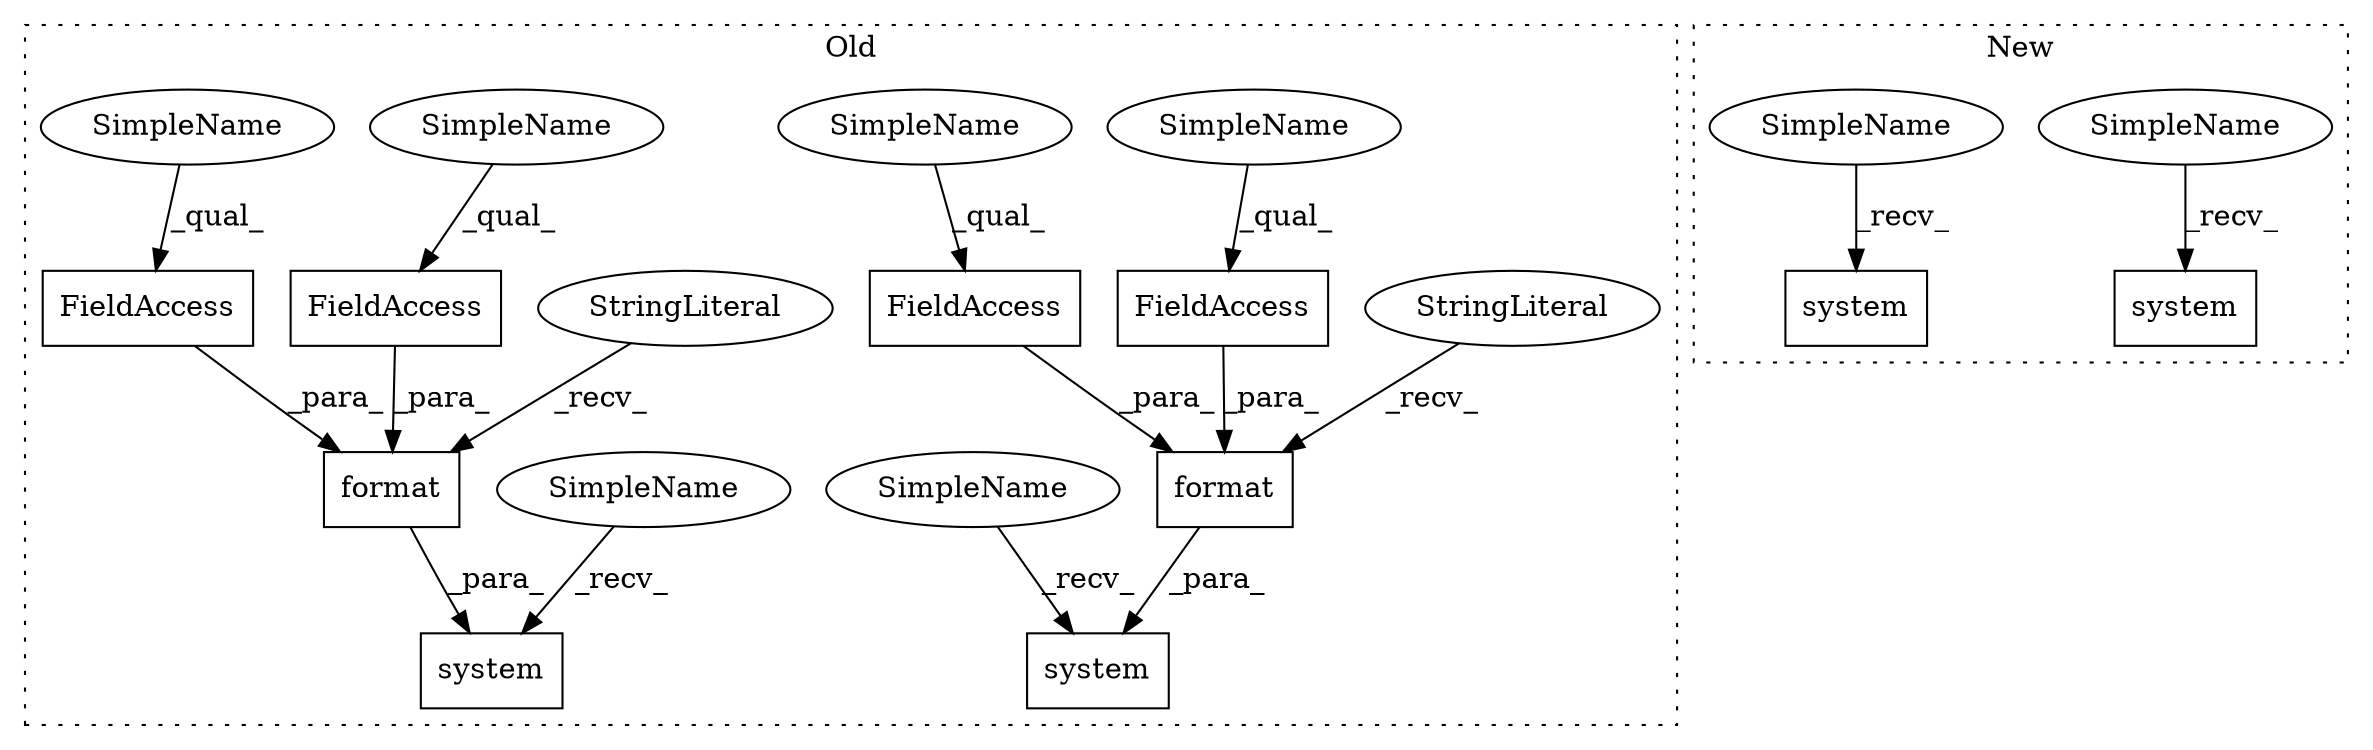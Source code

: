 digraph G {
subgraph cluster0 {
1 [label="format" a="32" s="30336,30380" l="7,1" shape="box"];
3 [label="StringLiteral" a="45" s="30279" l="56" shape="ellipse"];
4 [label="system" a="32" s="30272,30381" l="7,1" shape="box"];
5 [label="FieldAccess" a="22" s="30343" l="18" shape="box"];
6 [label="FieldAccess" a="22" s="30175" l="21" shape="box"];
7 [label="FieldAccess" a="22" s="30157" l="17" shape="box"];
8 [label="FieldAccess" a="22" s="30362" l="18" shape="box"];
9 [label="format" a="32" s="30150,30214" l="7,1" shape="box"];
10 [label="system" a="32" s="30106,30215" l="7,1" shape="box"];
12 [label="StringLiteral" a="45" s="30113" l="36" shape="ellipse"];
13 [label="SimpleName" a="42" s="30157" l="4" shape="ellipse"];
14 [label="SimpleName" a="42" s="30175" l="4" shape="ellipse"];
15 [label="SimpleName" a="42" s="30343" l="4" shape="ellipse"];
16 [label="SimpleName" a="42" s="30362" l="4" shape="ellipse"];
17 [label="SimpleName" a="42" s="30103" l="2" shape="ellipse"];
18 [label="SimpleName" a="42" s="30269" l="2" shape="ellipse"];
label = "Old";
style="dotted";
}
subgraph cluster1 {
2 [label="system" a="32" s="21848" l="8" shape="box"];
11 [label="system" a="32" s="22044" l="8" shape="box"];
19 [label="SimpleName" a="42" s="21845" l="2" shape="ellipse"];
20 [label="SimpleName" a="42" s="22041" l="2" shape="ellipse"];
label = "New";
style="dotted";
}
1 -> 4 [label="_para_"];
3 -> 1 [label="_recv_"];
5 -> 1 [label="_para_"];
6 -> 9 [label="_para_"];
7 -> 9 [label="_para_"];
8 -> 1 [label="_para_"];
9 -> 10 [label="_para_"];
12 -> 9 [label="_recv_"];
13 -> 7 [label="_qual_"];
14 -> 6 [label="_qual_"];
15 -> 5 [label="_qual_"];
16 -> 8 [label="_qual_"];
17 -> 10 [label="_recv_"];
18 -> 4 [label="_recv_"];
19 -> 2 [label="_recv_"];
20 -> 11 [label="_recv_"];
}